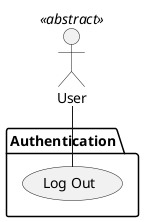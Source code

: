 @startuml Log Out
actor :User: <<abstract>>
package "Authentication" {
  (Log Out) as LogOut
}
User -- LogOut
@enduml

# Participating Actors

- User

# Preconditions

- The User is authenticated

# Flow of Events

1. The User clicks a "Log out" button
2. The User confirms the log out action
3. The system displays a confirmation message
